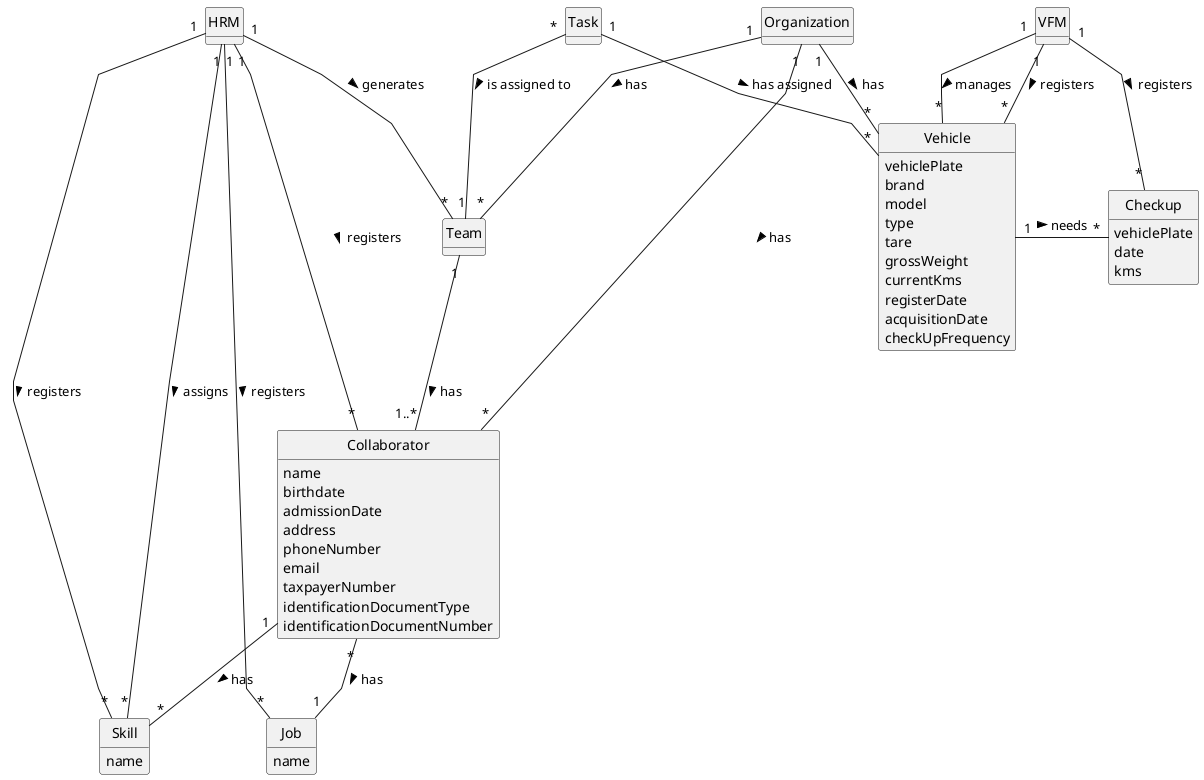 @startuml
skinparam monochrome true
skinparam packageStyle rectangle
skinparam shadowing false
'skinparam linetype ortho
skinparam linetype polyline
'left to right direction
skinparam classAttributeIconSize 0
hide circle
hide methods

'title Domain Model

'class Platform {
'  -description
'}

class HRM {
}

class VFM {
}

class Organization{
}

class Skill {
    name
}

class Job {
    name
}

class Collaborator {
    name
    birthdate
    admissionDate
    address
    phoneNumber
    email
    taxpayerNumber
    identificationDocumentType
    identificationDocumentNumber
}

class Team {
}

class Task {
}

class Vehicle {
    vehiclePlate
    brand
    model
    type
    tare
    grossWeight
    currentKms
    registerDate
    acquisitionDate
    checkUpFrequency
}

class Checkup {
vehiclePlate
    date
    kms
}

HRM "1" - "*" Skill : registers >
HRM "1" - "*" Job : registers >
HRM "1" --- "*" Collaborator : registers >
HRM "1" -- "*" Skill : assigns >
HRM "1" -- "*" Team : generates >
Organization "1" --- "*" Collaborator : has >
Organization "1" -- "*" Team : has >
Collaborator "*" -- "1" Job : has >
Collaborator "1" -- "*" Skill : has >
Team "1" - "1..*" Collaborator : has >
Task "*" -- "1" Team : is assigned to >
VFM "1" -- "*" Vehicle : registers >
VFM "1" -- "*" Vehicle : manages >
Vehicle "1" - "*" Checkup : needs >
Task "1" - "*" Vehicle : has assigned >
VFM "1" -- "*" Checkup : registers >
Organization "1" -- "*" Vehicle : has >


@enduml